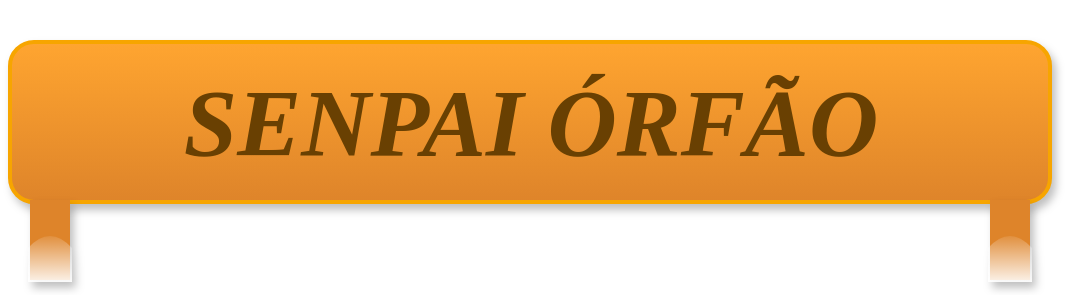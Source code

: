 <mxfile version="14.4.3" type="github">
  <diagram id="1a3UGMDriyQdCiPY0vGU" name="Page-1">
    <mxGraphModel dx="866" dy="522" grid="1" gridSize="10" guides="1" tooltips="1" connect="1" arrows="1" fold="1" page="1" pageScale="1" pageWidth="827" pageHeight="1169" math="0" shadow="0">
      <root>
        <mxCell id="0" />
        <mxCell id="1" parent="0" />
        <mxCell id="nn26A_XS03T5ROCxtMMR-1" value="" style="rounded=1;whiteSpace=wrap;html=1;strokeWidth=2;shadow=1;sketch=0;glass=0;gradientColor=#FFA530;fillColor=#DE842A;perimeterSpacing=0;gradientDirection=north;strokeColor=#F7A500;" vertex="1" parent="1">
          <mxGeometry x="120" y="40" width="520" height="80" as="geometry" />
        </mxCell>
        <mxCell id="nn26A_XS03T5ROCxtMMR-2" value="&lt;h1&gt;&lt;font data-font-src=&quot;https://fonts.googleapis.com/css?family=Rakkas&quot; face=&quot;Comic Sans MS&quot;&gt;&lt;i&gt;SENPAI ÓRFÃO&lt;/i&gt;&lt;/font&gt;&lt;/h1&gt;" style="text;html=1;fontSize=24;fontStyle=1;verticalAlign=middle;align=center;shadow=1;glass=0;sketch=0;fontColor=#694002;labelBorderColor=none;" vertex="1" parent="1">
          <mxGeometry x="130" y="50" width="500" height="60" as="geometry" />
        </mxCell>
        <mxCell id="nn26A_XS03T5ROCxtMMR-4" value="" style="rounded=0;whiteSpace=wrap;html=1;shadow=1;glass=1;sketch=0;strokeWidth=2;strokeColor=none;rotation=-180;fillColor=#DE842A;" vertex="1" parent="1">
          <mxGeometry x="130" y="119" width="20" height="40" as="geometry" />
        </mxCell>
        <mxCell id="nn26A_XS03T5ROCxtMMR-5" value="" style="rounded=0;whiteSpace=wrap;html=1;shadow=1;glass=1;sketch=0;strokeWidth=2;strokeColor=none;rotation=-180;fillColor=#DE842A;" vertex="1" parent="1">
          <mxGeometry x="610" y="119" width="20" height="40" as="geometry" />
        </mxCell>
      </root>
    </mxGraphModel>
  </diagram>
</mxfile>
